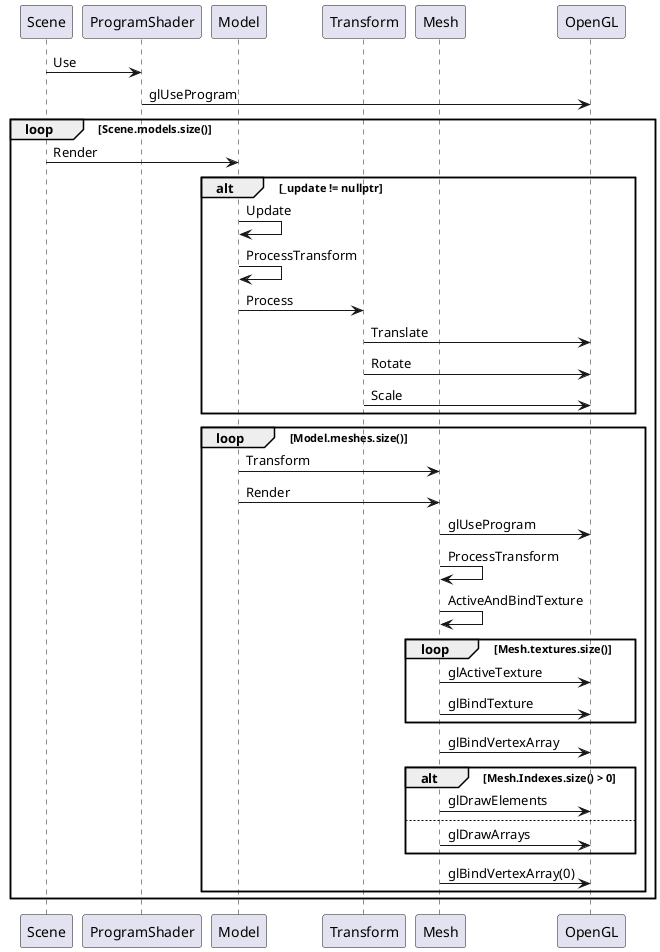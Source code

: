 @startuml SceneRender

participant Scene
participant ProgramShader
participant Model
participant Transform
participant Mesh
participant OpenGL

Scene -> ProgramShader : Use
ProgramShader -> OpenGL : glUseProgram
loop Scene.models.size()
    Scene -> Model : Render
    alt _update != nullptr
        Model -> Model : Update
        Model -> Model : ProcessTransform
        Model -> Transform : Process
        Transform -> OpenGL : Translate
        Transform -> OpenGL : Rotate
        Transform -> OpenGL : Scale
    end
    loop Model.meshes.size()
        Model -> Mesh : Transform
        Model -> Mesh : Render
        Mesh -> OpenGL : glUseProgram
        Mesh -> Mesh : ProcessTransform
        Mesh -> Mesh : ActiveAndBindTexture
        loop Mesh.textures.size()
            Mesh -> OpenGL : glActiveTexture
            Mesh -> OpenGL : glBindTexture
        end
        Mesh -> OpenGL : glBindVertexArray
        alt Mesh.Indexes.size() > 0
            Mesh -> OpenGL : glDrawElements
        else
            Mesh -> OpenGL : glDrawArrays
        end
        Mesh -> OpenGL : glBindVertexArray(0)
    end
end
@enduml